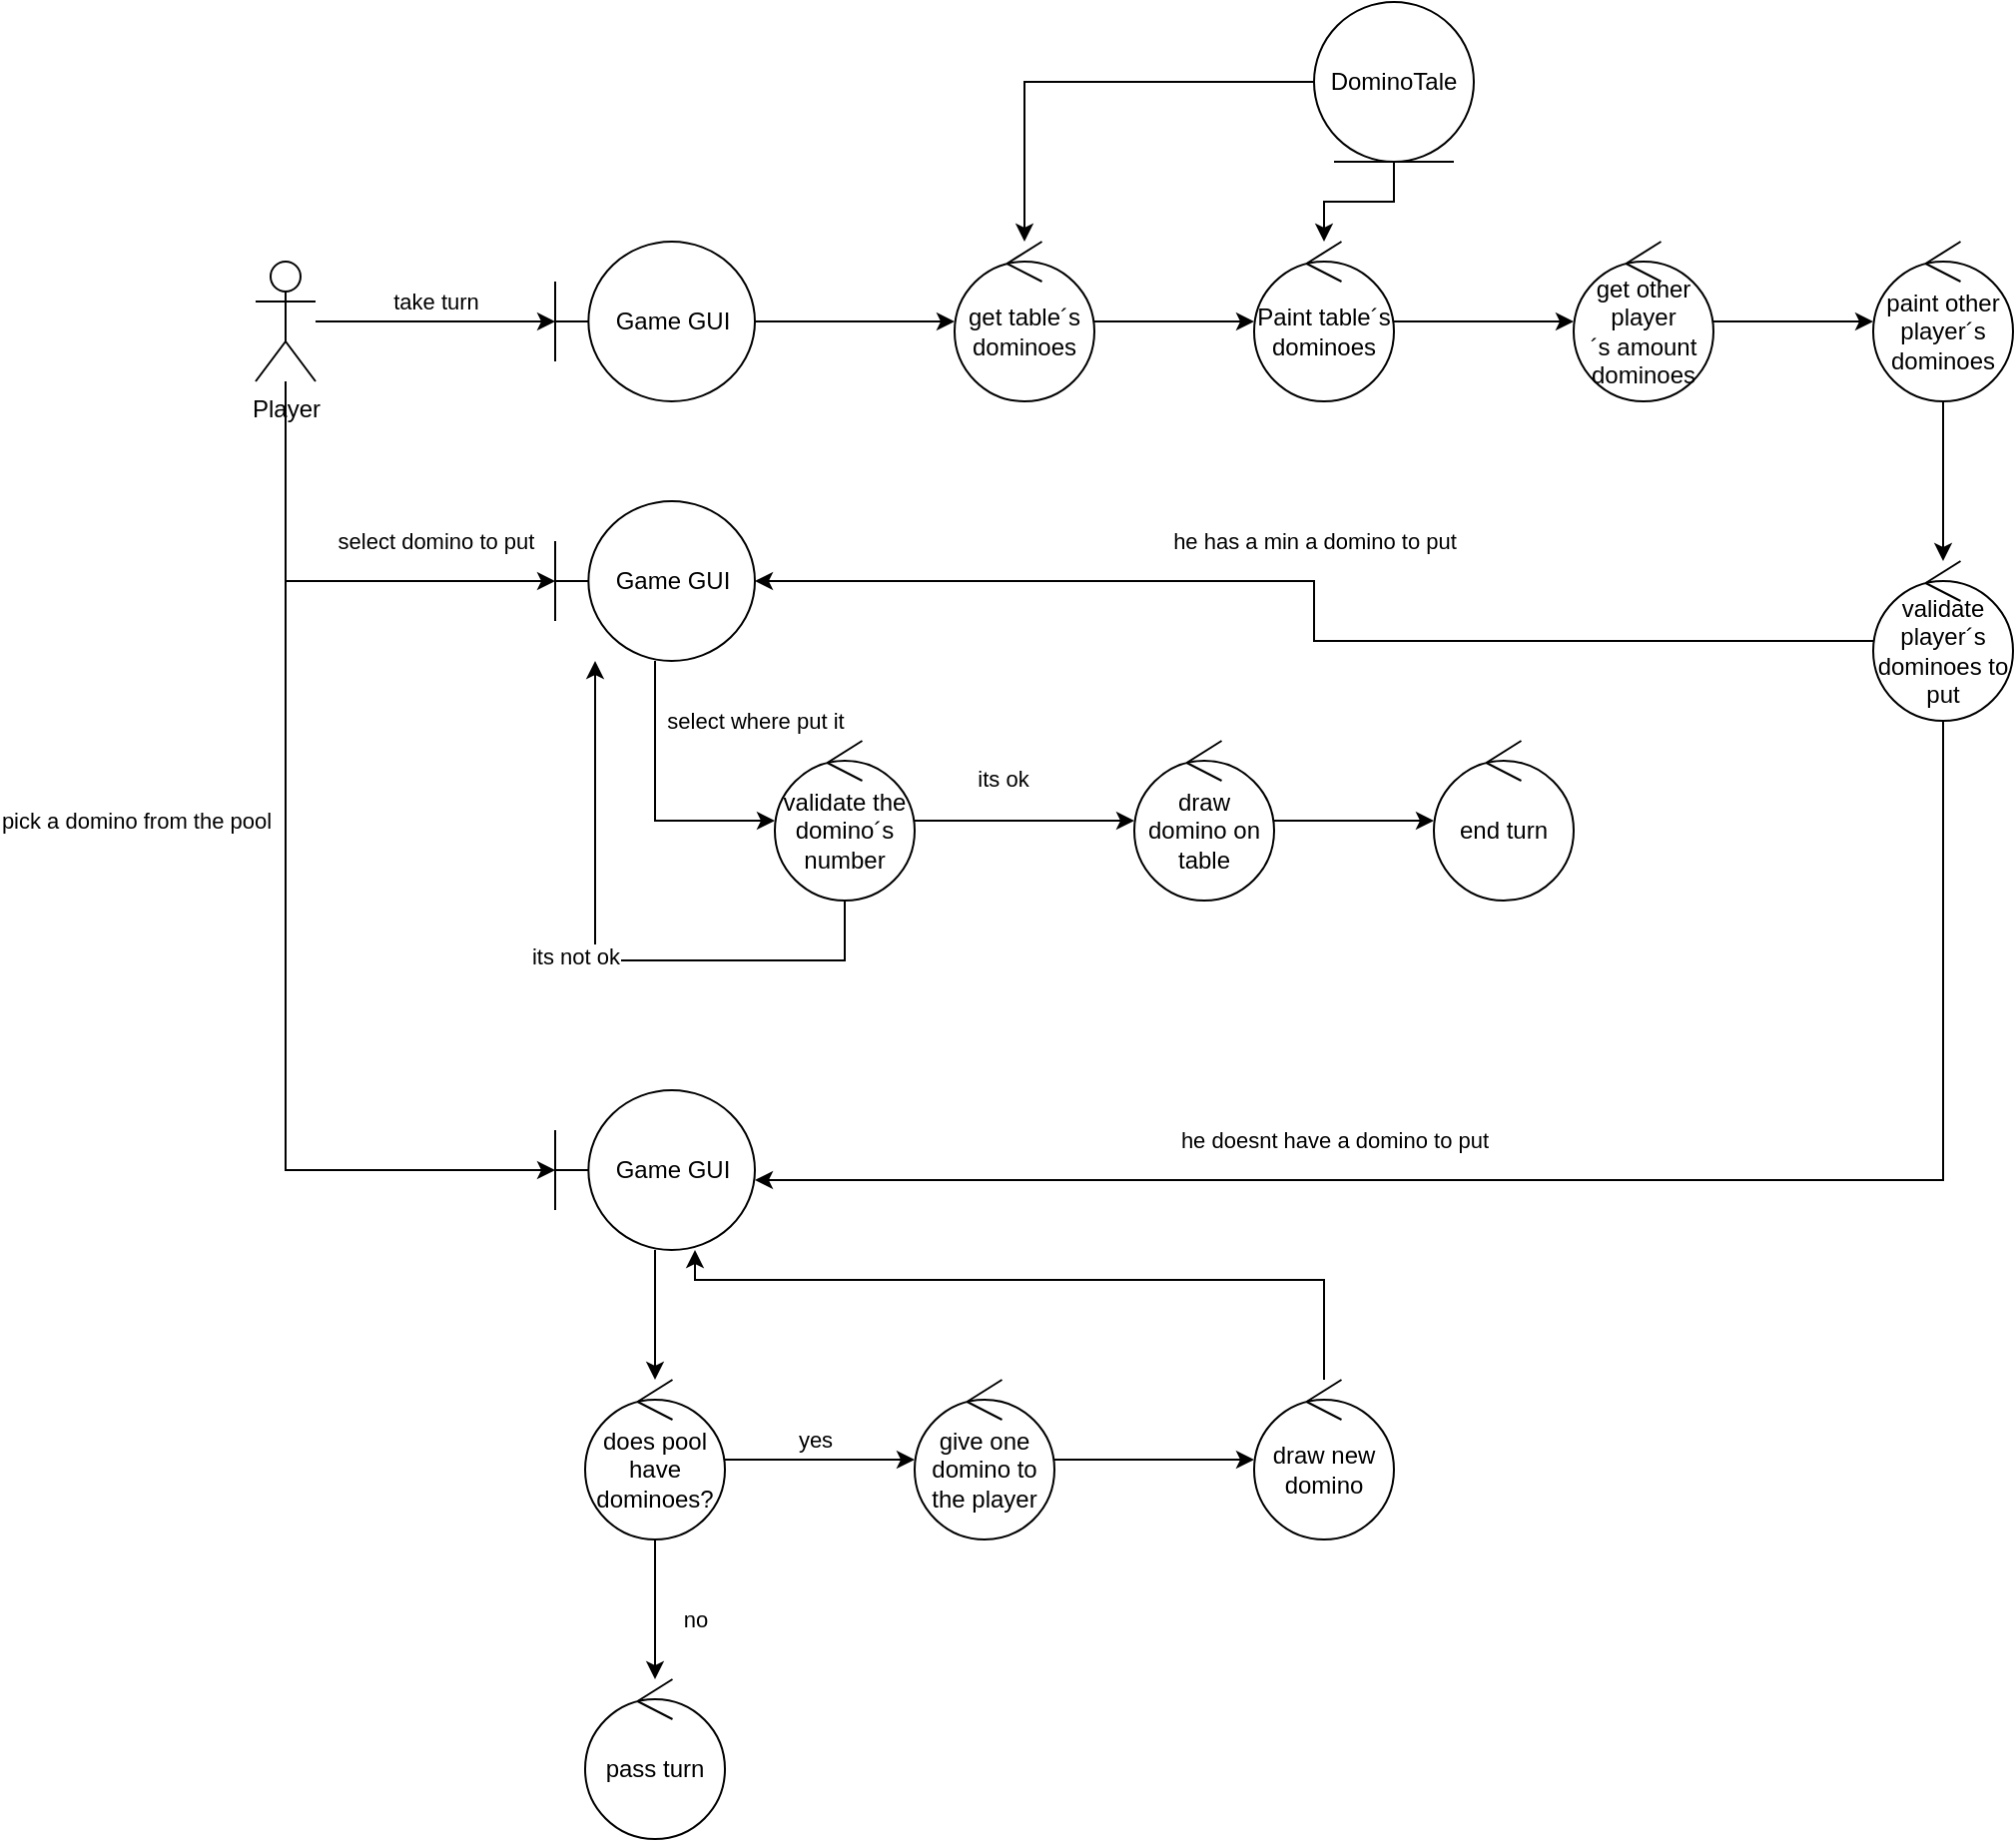 <mxfile version="21.8.2" type="google">
  <diagram name="Page-1" id="uQClqllL-ADNsrzteAgd">
    <mxGraphModel grid="1" page="1" gridSize="10" guides="1" tooltips="1" connect="1" arrows="1" fold="1" pageScale="1" pageWidth="827" pageHeight="1169" math="0" shadow="0">
      <root>
        <mxCell id="0" />
        <mxCell id="1" parent="0" />
        <mxCell id="xNemJZNa_XYcOmy6WIEb-3" value="take turn" style="edgeStyle=orthogonalEdgeStyle;rounded=0;orthogonalLoop=1;jettySize=auto;html=1;" edge="1" parent="1" source="xNemJZNa_XYcOmy6WIEb-1" target="xNemJZNa_XYcOmy6WIEb-2">
          <mxGeometry y="10" relative="1" as="geometry">
            <mxPoint as="offset" />
          </mxGeometry>
        </mxCell>
        <mxCell id="xNemJZNa_XYcOmy6WIEb-17" value="select domino to put" style="edgeStyle=orthogonalEdgeStyle;rounded=0;orthogonalLoop=1;jettySize=auto;html=1;" edge="1" parent="1" source="xNemJZNa_XYcOmy6WIEb-1" target="xNemJZNa_XYcOmy6WIEb-14">
          <mxGeometry x="0.489" y="20" relative="1" as="geometry">
            <Array as="points">
              <mxPoint x="155" y="290" />
            </Array>
            <mxPoint as="offset" />
          </mxGeometry>
        </mxCell>
        <mxCell id="xNemJZNa_XYcOmy6WIEb-36" value="pick a domino from the pool" style="edgeStyle=orthogonalEdgeStyle;rounded=0;orthogonalLoop=1;jettySize=auto;html=1;" edge="1" parent="1" source="xNemJZNa_XYcOmy6WIEb-1" target="xNemJZNa_XYcOmy6WIEb-35">
          <mxGeometry x="-0.17" y="-75" relative="1" as="geometry">
            <Array as="points">
              <mxPoint x="155" y="585" />
            </Array>
            <mxPoint as="offset" />
          </mxGeometry>
        </mxCell>
        <mxCell id="xNemJZNa_XYcOmy6WIEb-1" value="Player" style="shape=umlActor;verticalLabelPosition=bottom;verticalAlign=top;html=1;" vertex="1" parent="1">
          <mxGeometry x="140" y="130" width="30" height="60" as="geometry" />
        </mxCell>
        <mxCell id="xNemJZNa_XYcOmy6WIEb-8" value="" style="edgeStyle=orthogonalEdgeStyle;rounded=0;orthogonalLoop=1;jettySize=auto;html=1;" edge="1" parent="1" source="xNemJZNa_XYcOmy6WIEb-2" target="xNemJZNa_XYcOmy6WIEb-7">
          <mxGeometry x="-0.059" y="10" relative="1" as="geometry">
            <mxPoint as="offset" />
          </mxGeometry>
        </mxCell>
        <mxCell id="xNemJZNa_XYcOmy6WIEb-2" value="Game GUI" style="shape=umlBoundary;whiteSpace=wrap;html=1;" vertex="1" parent="1">
          <mxGeometry x="290" y="120" width="100" height="80" as="geometry" />
        </mxCell>
        <mxCell id="xNemJZNa_XYcOmy6WIEb-11" style="edgeStyle=orthogonalEdgeStyle;rounded=0;orthogonalLoop=1;jettySize=auto;html=1;" edge="1" parent="1" source="xNemJZNa_XYcOmy6WIEb-4" target="xNemJZNa_XYcOmy6WIEb-10">
          <mxGeometry relative="1" as="geometry" />
        </mxCell>
        <mxCell id="xNemJZNa_XYcOmy6WIEb-4" value="Paint table´s dominoes" style="ellipse;shape=umlControl;whiteSpace=wrap;html=1;" vertex="1" parent="1">
          <mxGeometry x="640" y="120" width="70" height="80" as="geometry" />
        </mxCell>
        <mxCell id="xNemJZNa_XYcOmy6WIEb-9" style="edgeStyle=orthogonalEdgeStyle;rounded=0;orthogonalLoop=1;jettySize=auto;html=1;" edge="1" parent="1" source="xNemJZNa_XYcOmy6WIEb-7" target="xNemJZNa_XYcOmy6WIEb-4">
          <mxGeometry relative="1" as="geometry" />
        </mxCell>
        <mxCell id="xNemJZNa_XYcOmy6WIEb-7" value="get table´s dominoes" style="ellipse;shape=umlControl;whiteSpace=wrap;html=1;" vertex="1" parent="1">
          <mxGeometry x="490" y="120" width="70" height="80" as="geometry" />
        </mxCell>
        <mxCell id="xNemJZNa_XYcOmy6WIEb-13" style="edgeStyle=orthogonalEdgeStyle;rounded=0;orthogonalLoop=1;jettySize=auto;html=1;" edge="1" parent="1" source="xNemJZNa_XYcOmy6WIEb-10" target="xNemJZNa_XYcOmy6WIEb-12">
          <mxGeometry relative="1" as="geometry" />
        </mxCell>
        <mxCell id="xNemJZNa_XYcOmy6WIEb-10" value="get other player´s&amp;nbsp;amount dominoes" style="ellipse;shape=umlControl;whiteSpace=wrap;html=1;" vertex="1" parent="1">
          <mxGeometry x="800" y="120" width="70" height="80" as="geometry" />
        </mxCell>
        <mxCell id="xNemJZNa_XYcOmy6WIEb-18" style="edgeStyle=orthogonalEdgeStyle;rounded=0;orthogonalLoop=1;jettySize=auto;html=1;" edge="1" parent="1" source="xNemJZNa_XYcOmy6WIEb-12" target="xNemJZNa_XYcOmy6WIEb-16">
          <mxGeometry relative="1" as="geometry">
            <Array as="points">
              <mxPoint x="985" y="310" />
            </Array>
          </mxGeometry>
        </mxCell>
        <mxCell id="xNemJZNa_XYcOmy6WIEb-12" value="paint other player´s dominoes" style="ellipse;shape=umlControl;whiteSpace=wrap;html=1;" vertex="1" parent="1">
          <mxGeometry x="950" y="120" width="70" height="80" as="geometry" />
        </mxCell>
        <mxCell id="xNemJZNa_XYcOmy6WIEb-26" value="select where put it" style="edgeStyle=orthogonalEdgeStyle;rounded=0;orthogonalLoop=1;jettySize=auto;html=1;" edge="1" parent="1" source="xNemJZNa_XYcOmy6WIEb-14" target="xNemJZNa_XYcOmy6WIEb-25">
          <mxGeometry x="0.857" y="50" relative="1" as="geometry">
            <Array as="points">
              <mxPoint x="340" y="410" />
            </Array>
            <mxPoint as="offset" />
          </mxGeometry>
        </mxCell>
        <mxCell id="xNemJZNa_XYcOmy6WIEb-14" value="Game GUI" style="shape=umlBoundary;whiteSpace=wrap;html=1;" vertex="1" parent="1">
          <mxGeometry x="290" y="250" width="100" height="80" as="geometry" />
        </mxCell>
        <mxCell id="xNemJZNa_XYcOmy6WIEb-20" value="he has a min a domino to put" style="edgeStyle=orthogonalEdgeStyle;rounded=0;orthogonalLoop=1;jettySize=auto;html=1;" edge="1" parent="1" source="xNemJZNa_XYcOmy6WIEb-16" target="xNemJZNa_XYcOmy6WIEb-14">
          <mxGeometry x="0.051" y="-20" relative="1" as="geometry">
            <mxPoint x="760" y="320" as="targetPoint" />
            <Array as="points">
              <mxPoint x="670" y="320" />
              <mxPoint x="670" y="290" />
            </Array>
            <mxPoint as="offset" />
          </mxGeometry>
        </mxCell>
        <mxCell id="xNemJZNa_XYcOmy6WIEb-34" value="he doesnt have a domino to put" style="edgeStyle=orthogonalEdgeStyle;rounded=0;orthogonalLoop=1;jettySize=auto;html=1;" edge="1" parent="1" source="xNemJZNa_XYcOmy6WIEb-16" target="xNemJZNa_XYcOmy6WIEb-35">
          <mxGeometry x="0.297" y="-20" relative="1" as="geometry">
            <mxPoint x="985" y="490" as="targetPoint" />
            <Array as="points">
              <mxPoint x="985" y="590" />
            </Array>
            <mxPoint as="offset" />
          </mxGeometry>
        </mxCell>
        <mxCell id="xNemJZNa_XYcOmy6WIEb-16" value="validate player´s dominoes to put" style="ellipse;shape=umlControl;whiteSpace=wrap;html=1;" vertex="1" parent="1">
          <mxGeometry x="950" y="280" width="70" height="80" as="geometry" />
        </mxCell>
        <mxCell id="xNemJZNa_XYcOmy6WIEb-28" value="its ok" style="edgeStyle=orthogonalEdgeStyle;rounded=0;orthogonalLoop=1;jettySize=auto;html=1;" edge="1" parent="1" source="xNemJZNa_XYcOmy6WIEb-25" target="xNemJZNa_XYcOmy6WIEb-27">
          <mxGeometry x="-0.1" y="11" relative="1" as="geometry">
            <mxPoint x="-6" y="-10" as="offset" />
          </mxGeometry>
        </mxCell>
        <mxCell id="xNemJZNa_XYcOmy6WIEb-30" value="its not ok" style="edgeStyle=orthogonalEdgeStyle;rounded=0;orthogonalLoop=1;jettySize=auto;html=1;" edge="1" parent="1" source="xNemJZNa_XYcOmy6WIEb-25" target="xNemJZNa_XYcOmy6WIEb-14">
          <mxGeometry x="0.03" y="10" relative="1" as="geometry">
            <mxPoint x="570" y="480" as="targetPoint" />
            <Array as="points">
              <mxPoint x="435" y="480" />
              <mxPoint x="310" y="480" />
            </Array>
            <mxPoint as="offset" />
          </mxGeometry>
        </mxCell>
        <mxCell id="xNemJZNa_XYcOmy6WIEb-25" value="validate the domino´s number" style="ellipse;shape=umlControl;whiteSpace=wrap;html=1;" vertex="1" parent="1">
          <mxGeometry x="400" y="370" width="70" height="80" as="geometry" />
        </mxCell>
        <mxCell id="xNemJZNa_XYcOmy6WIEb-32" style="edgeStyle=orthogonalEdgeStyle;rounded=0;orthogonalLoop=1;jettySize=auto;html=1;" edge="1" parent="1" source="xNemJZNa_XYcOmy6WIEb-27" target="xNemJZNa_XYcOmy6WIEb-31">
          <mxGeometry relative="1" as="geometry" />
        </mxCell>
        <mxCell id="xNemJZNa_XYcOmy6WIEb-27" value="draw domino on table" style="ellipse;shape=umlControl;whiteSpace=wrap;html=1;" vertex="1" parent="1">
          <mxGeometry x="580" y="370" width="70" height="80" as="geometry" />
        </mxCell>
        <mxCell id="xNemJZNa_XYcOmy6WIEb-31" value="end turn" style="ellipse;shape=umlControl;whiteSpace=wrap;html=1;" vertex="1" parent="1">
          <mxGeometry x="730" y="370" width="70" height="80" as="geometry" />
        </mxCell>
        <mxCell id="xNemJZNa_XYcOmy6WIEb-38" style="edgeStyle=orthogonalEdgeStyle;rounded=0;orthogonalLoop=1;jettySize=auto;html=1;" edge="1" parent="1" source="xNemJZNa_XYcOmy6WIEb-35" target="xNemJZNa_XYcOmy6WIEb-37">
          <mxGeometry relative="1" as="geometry" />
        </mxCell>
        <mxCell id="xNemJZNa_XYcOmy6WIEb-35" value="Game GUI" style="shape=umlBoundary;whiteSpace=wrap;html=1;" vertex="1" parent="1">
          <mxGeometry x="290" y="545" width="100" height="80" as="geometry" />
        </mxCell>
        <mxCell id="xNemJZNa_XYcOmy6WIEb-40" value="yes" style="edgeStyle=orthogonalEdgeStyle;rounded=0;orthogonalLoop=1;jettySize=auto;html=1;" edge="1" parent="1" source="xNemJZNa_XYcOmy6WIEb-37" target="xNemJZNa_XYcOmy6WIEb-39">
          <mxGeometry x="-0.053" y="10" relative="1" as="geometry">
            <mxPoint as="offset" />
          </mxGeometry>
        </mxCell>
        <mxCell id="xNemJZNa_XYcOmy6WIEb-48" value="no" style="edgeStyle=orthogonalEdgeStyle;rounded=0;orthogonalLoop=1;jettySize=auto;html=1;" edge="1" parent="1" source="xNemJZNa_XYcOmy6WIEb-37" target="xNemJZNa_XYcOmy6WIEb-47">
          <mxGeometry x="0.143" y="20" relative="1" as="geometry">
            <mxPoint as="offset" />
          </mxGeometry>
        </mxCell>
        <mxCell id="xNemJZNa_XYcOmy6WIEb-37" value="does pool have dominoes?" style="ellipse;shape=umlControl;whiteSpace=wrap;html=1;" vertex="1" parent="1">
          <mxGeometry x="305" y="690" width="70" height="80" as="geometry" />
        </mxCell>
        <mxCell id="xNemJZNa_XYcOmy6WIEb-43" style="edgeStyle=orthogonalEdgeStyle;rounded=0;orthogonalLoop=1;jettySize=auto;html=1;" edge="1" parent="1" source="xNemJZNa_XYcOmy6WIEb-39" target="xNemJZNa_XYcOmy6WIEb-45">
          <mxGeometry relative="1" as="geometry">
            <mxPoint x="650" y="730" as="targetPoint" />
          </mxGeometry>
        </mxCell>
        <mxCell id="xNemJZNa_XYcOmy6WIEb-39" value="give one domino to the player" style="ellipse;shape=umlControl;whiteSpace=wrap;html=1;" vertex="1" parent="1">
          <mxGeometry x="470" y="690" width="70" height="80" as="geometry" />
        </mxCell>
        <mxCell id="xNemJZNa_XYcOmy6WIEb-46" style="edgeStyle=orthogonalEdgeStyle;rounded=0;orthogonalLoop=1;jettySize=auto;html=1;" edge="1" parent="1" source="xNemJZNa_XYcOmy6WIEb-45" target="xNemJZNa_XYcOmy6WIEb-35">
          <mxGeometry relative="1" as="geometry">
            <Array as="points">
              <mxPoint x="675" y="640" />
              <mxPoint x="360" y="640" />
            </Array>
          </mxGeometry>
        </mxCell>
        <mxCell id="xNemJZNa_XYcOmy6WIEb-45" value="draw new domino" style="ellipse;shape=umlControl;whiteSpace=wrap;html=1;" vertex="1" parent="1">
          <mxGeometry x="640" y="690" width="70" height="80" as="geometry" />
        </mxCell>
        <mxCell id="xNemJZNa_XYcOmy6WIEb-47" value="pass turn" style="ellipse;shape=umlControl;whiteSpace=wrap;html=1;" vertex="1" parent="1">
          <mxGeometry x="305" y="840" width="70" height="80" as="geometry" />
        </mxCell>
        <mxCell id="xNemJZNa_XYcOmy6WIEb-51" style="edgeStyle=orthogonalEdgeStyle;rounded=0;orthogonalLoop=1;jettySize=auto;html=1;" edge="1" parent="1" source="xNemJZNa_XYcOmy6WIEb-49" target="xNemJZNa_XYcOmy6WIEb-4">
          <mxGeometry relative="1" as="geometry" />
        </mxCell>
        <mxCell id="xNemJZNa_XYcOmy6WIEb-53" style="edgeStyle=orthogonalEdgeStyle;rounded=0;orthogonalLoop=1;jettySize=auto;html=1;" edge="1" parent="1" source="xNemJZNa_XYcOmy6WIEb-49" target="xNemJZNa_XYcOmy6WIEb-7">
          <mxGeometry relative="1" as="geometry" />
        </mxCell>
        <mxCell id="xNemJZNa_XYcOmy6WIEb-49" value="DominoTale" style="ellipse;shape=umlEntity;whiteSpace=wrap;html=1;" vertex="1" parent="1">
          <mxGeometry x="670" width="80" height="80" as="geometry" />
        </mxCell>
      </root>
    </mxGraphModel>
  </diagram>
</mxfile>
